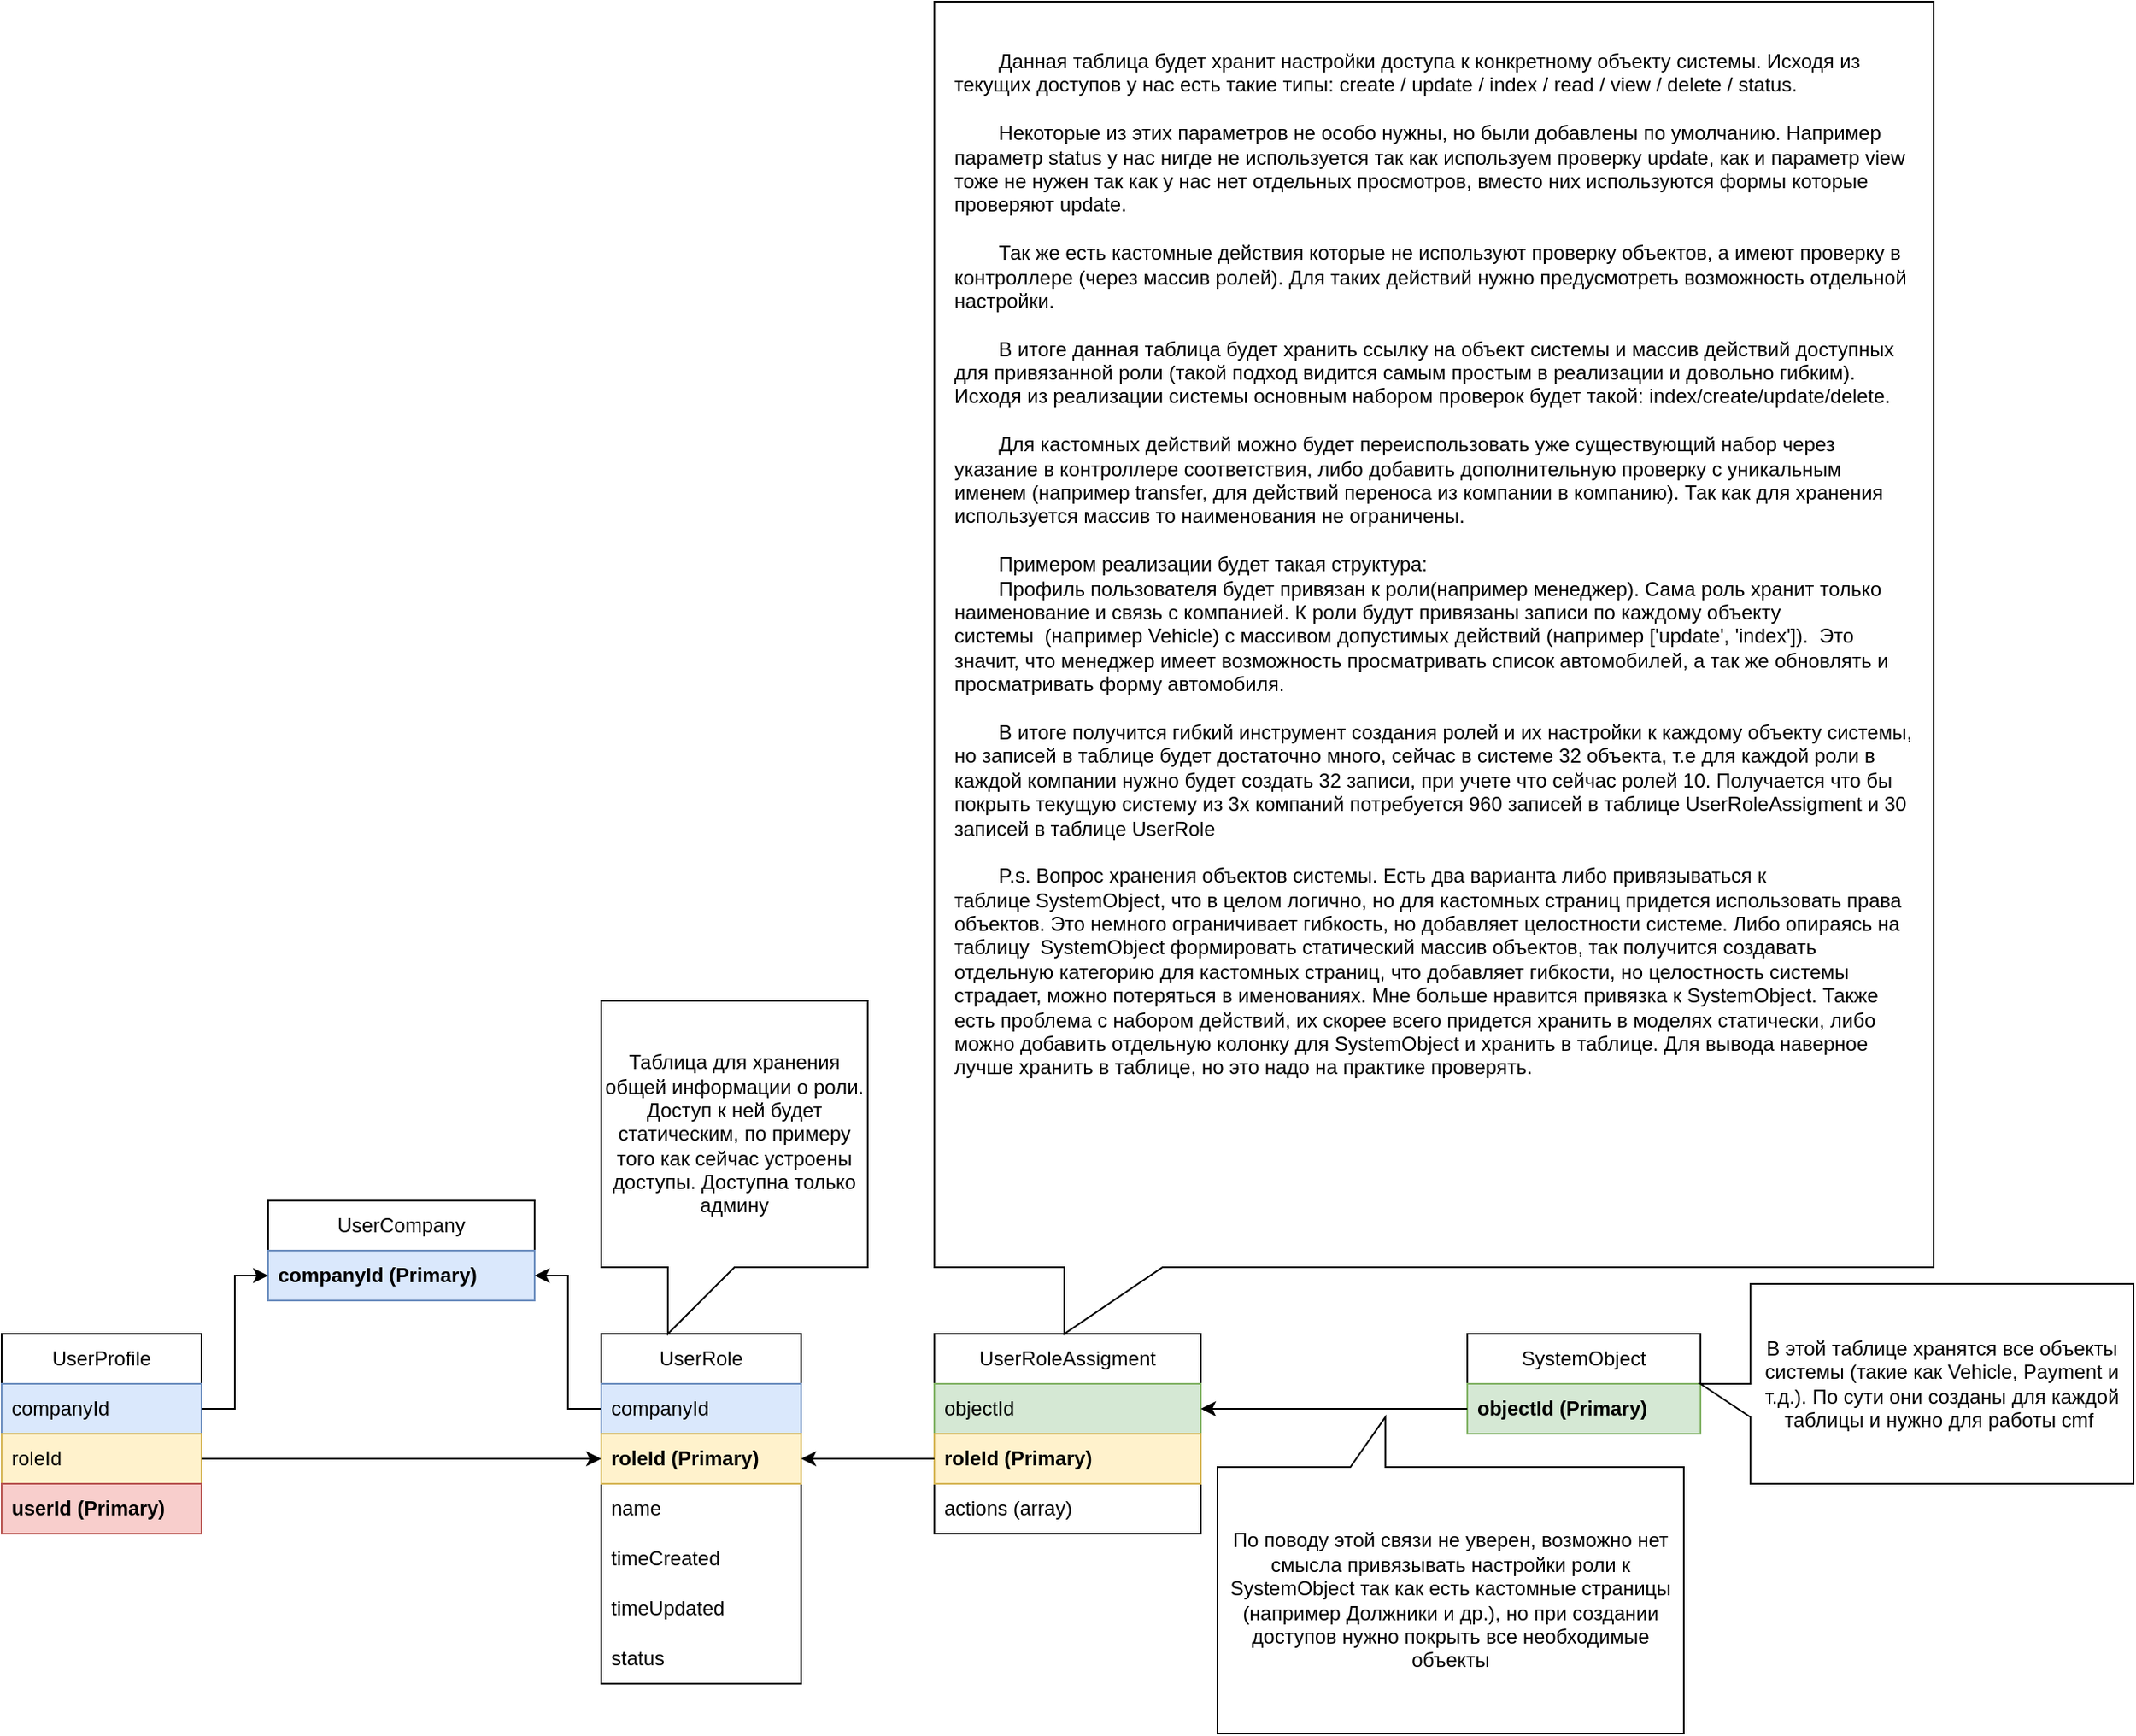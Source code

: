 <mxfile version="24.6.4" type="github">
  <diagram name="Страница — 1" id="w9OistWn-1czqhOBbfpn">
    <mxGraphModel dx="989" dy="1714" grid="1" gridSize="10" guides="1" tooltips="1" connect="1" arrows="1" fold="1" page="1" pageScale="1" pageWidth="827" pageHeight="1169" math="0" shadow="0">
      <root>
        <mxCell id="0" />
        <mxCell id="1" parent="0" />
        <mxCell id="OwBmFIWD_9kXV2jtk9FC-18" value="UserCompany" style="swimlane;fontStyle=0;childLayout=stackLayout;horizontal=1;startSize=30;horizontalStack=0;resizeParent=1;resizeParentMax=0;resizeLast=0;collapsible=1;marginBottom=0;whiteSpace=wrap;html=1;" vertex="1" parent="1">
          <mxGeometry x="200" y="40" width="160" height="60" as="geometry" />
        </mxCell>
        <mxCell id="OwBmFIWD_9kXV2jtk9FC-19" value="companyId (Primary)" style="text;strokeColor=#6c8ebf;fillColor=#dae8fc;align=left;verticalAlign=middle;spacingLeft=4;spacingRight=4;overflow=hidden;points=[[0,0.5],[1,0.5]];portConstraint=eastwest;rotatable=0;whiteSpace=wrap;html=1;fontStyle=1" vertex="1" parent="OwBmFIWD_9kXV2jtk9FC-18">
          <mxGeometry y="30" width="160" height="30" as="geometry" />
        </mxCell>
        <mxCell id="OwBmFIWD_9kXV2jtk9FC-22" value="UserProfile" style="swimlane;fontStyle=0;childLayout=stackLayout;horizontal=1;startSize=30;horizontalStack=0;resizeParent=1;resizeParentMax=0;resizeLast=0;collapsible=1;marginBottom=0;whiteSpace=wrap;html=1;" vertex="1" parent="1">
          <mxGeometry x="40" y="120" width="120" height="120" as="geometry" />
        </mxCell>
        <mxCell id="OwBmFIWD_9kXV2jtk9FC-24" value="companyId" style="text;strokeColor=#6c8ebf;fillColor=#dae8fc;align=left;verticalAlign=middle;spacingLeft=4;spacingRight=4;overflow=hidden;points=[[0,0.5],[1,0.5]];portConstraint=eastwest;rotatable=0;whiteSpace=wrap;html=1;" vertex="1" parent="OwBmFIWD_9kXV2jtk9FC-22">
          <mxGeometry y="30" width="120" height="30" as="geometry" />
        </mxCell>
        <mxCell id="OwBmFIWD_9kXV2jtk9FC-25" value="roleId" style="text;strokeColor=#d6b656;fillColor=#fff2cc;align=left;verticalAlign=middle;spacingLeft=4;spacingRight=4;overflow=hidden;points=[[0,0.5],[1,0.5]];portConstraint=eastwest;rotatable=0;whiteSpace=wrap;html=1;" vertex="1" parent="OwBmFIWD_9kXV2jtk9FC-22">
          <mxGeometry y="60" width="120" height="30" as="geometry" />
        </mxCell>
        <mxCell id="OwBmFIWD_9kXV2jtk9FC-23" value="userId (Primary)" style="text;strokeColor=#b85450;fillColor=#f8cecc;align=left;verticalAlign=middle;spacingLeft=4;spacingRight=4;overflow=hidden;points=[[0,0.5],[1,0.5]];portConstraint=eastwest;rotatable=0;whiteSpace=wrap;html=1;fontStyle=1" vertex="1" parent="OwBmFIWD_9kXV2jtk9FC-22">
          <mxGeometry y="90" width="120" height="30" as="geometry" />
        </mxCell>
        <mxCell id="OwBmFIWD_9kXV2jtk9FC-26" value="UserRole" style="swimlane;fontStyle=0;childLayout=stackLayout;horizontal=1;startSize=30;horizontalStack=0;resizeParent=1;resizeParentMax=0;resizeLast=0;collapsible=1;marginBottom=0;whiteSpace=wrap;html=1;" vertex="1" parent="1">
          <mxGeometry x="400" y="120" width="120" height="210" as="geometry" />
        </mxCell>
        <mxCell id="OwBmFIWD_9kXV2jtk9FC-28" value="companyId" style="text;strokeColor=#6c8ebf;fillColor=#dae8fc;align=left;verticalAlign=middle;spacingLeft=4;spacingRight=4;overflow=hidden;points=[[0,0.5],[1,0.5]];portConstraint=eastwest;rotatable=0;whiteSpace=wrap;html=1;" vertex="1" parent="OwBmFIWD_9kXV2jtk9FC-26">
          <mxGeometry y="30" width="120" height="30" as="geometry" />
        </mxCell>
        <mxCell id="OwBmFIWD_9kXV2jtk9FC-27" value="roleId (Primary)" style="text;align=left;verticalAlign=middle;spacingLeft=4;spacingRight=4;overflow=hidden;points=[[0,0.5],[1,0.5]];portConstraint=eastwest;rotatable=0;whiteSpace=wrap;html=1;fontStyle=1;fillColor=#fff2cc;strokeColor=#d6b656;" vertex="1" parent="OwBmFIWD_9kXV2jtk9FC-26">
          <mxGeometry y="60" width="120" height="30" as="geometry" />
        </mxCell>
        <mxCell id="OwBmFIWD_9kXV2jtk9FC-39" value="name" style="text;align=left;verticalAlign=middle;spacingLeft=4;spacingRight=4;overflow=hidden;points=[[0,0.5],[1,0.5]];portConstraint=eastwest;rotatable=0;whiteSpace=wrap;html=1;fontStyle=0;" vertex="1" parent="OwBmFIWD_9kXV2jtk9FC-26">
          <mxGeometry y="90" width="120" height="30" as="geometry" />
        </mxCell>
        <mxCell id="OwBmFIWD_9kXV2jtk9FC-40" value="timeCreated" style="text;align=left;verticalAlign=middle;spacingLeft=4;spacingRight=4;overflow=hidden;points=[[0,0.5],[1,0.5]];portConstraint=eastwest;rotatable=0;whiteSpace=wrap;html=1;fontStyle=0;" vertex="1" parent="OwBmFIWD_9kXV2jtk9FC-26">
          <mxGeometry y="120" width="120" height="30" as="geometry" />
        </mxCell>
        <mxCell id="OwBmFIWD_9kXV2jtk9FC-42" value="timeUpdated" style="text;align=left;verticalAlign=middle;spacingLeft=4;spacingRight=4;overflow=hidden;points=[[0,0.5],[1,0.5]];portConstraint=eastwest;rotatable=0;whiteSpace=wrap;html=1;fontStyle=0;" vertex="1" parent="OwBmFIWD_9kXV2jtk9FC-26">
          <mxGeometry y="150" width="120" height="30" as="geometry" />
        </mxCell>
        <mxCell id="OwBmFIWD_9kXV2jtk9FC-41" value="status" style="text;align=left;verticalAlign=middle;spacingLeft=4;spacingRight=4;overflow=hidden;points=[[0,0.5],[1,0.5]];portConstraint=eastwest;rotatable=0;whiteSpace=wrap;html=1;fontStyle=0;" vertex="1" parent="OwBmFIWD_9kXV2jtk9FC-26">
          <mxGeometry y="180" width="120" height="30" as="geometry" />
        </mxCell>
        <mxCell id="OwBmFIWD_9kXV2jtk9FC-35" style="edgeStyle=orthogonalEdgeStyle;rounded=0;orthogonalLoop=1;jettySize=auto;html=1;" edge="1" parent="1" source="OwBmFIWD_9kXV2jtk9FC-24" target="OwBmFIWD_9kXV2jtk9FC-19">
          <mxGeometry relative="1" as="geometry" />
        </mxCell>
        <mxCell id="OwBmFIWD_9kXV2jtk9FC-36" style="edgeStyle=orthogonalEdgeStyle;rounded=0;orthogonalLoop=1;jettySize=auto;html=1;entryX=1;entryY=0.5;entryDx=0;entryDy=0;" edge="1" parent="1" source="OwBmFIWD_9kXV2jtk9FC-28" target="OwBmFIWD_9kXV2jtk9FC-19">
          <mxGeometry relative="1" as="geometry" />
        </mxCell>
        <mxCell id="OwBmFIWD_9kXV2jtk9FC-38" style="edgeStyle=orthogonalEdgeStyle;rounded=0;orthogonalLoop=1;jettySize=auto;html=1;" edge="1" parent="1" source="OwBmFIWD_9kXV2jtk9FC-25" target="OwBmFIWD_9kXV2jtk9FC-27">
          <mxGeometry relative="1" as="geometry" />
        </mxCell>
        <mxCell id="OwBmFIWD_9kXV2jtk9FC-44" value="UserRoleAssigment" style="swimlane;fontStyle=0;childLayout=stackLayout;horizontal=1;startSize=30;horizontalStack=0;resizeParent=1;resizeParentMax=0;resizeLast=0;collapsible=1;marginBottom=0;whiteSpace=wrap;html=1;" vertex="1" parent="1">
          <mxGeometry x="600" y="120" width="160" height="120" as="geometry" />
        </mxCell>
        <mxCell id="OwBmFIWD_9kXV2jtk9FC-46" value="objectId" style="text;strokeColor=#82b366;fillColor=#d5e8d4;align=left;verticalAlign=middle;spacingLeft=4;spacingRight=4;overflow=hidden;points=[[0,0.5],[1,0.5]];portConstraint=eastwest;rotatable=0;whiteSpace=wrap;html=1;" vertex="1" parent="OwBmFIWD_9kXV2jtk9FC-44">
          <mxGeometry y="30" width="160" height="30" as="geometry" />
        </mxCell>
        <mxCell id="OwBmFIWD_9kXV2jtk9FC-45" value="roleId (Primary)" style="text;strokeColor=#d6b656;fillColor=#fff2cc;align=left;verticalAlign=middle;spacingLeft=4;spacingRight=4;overflow=hidden;points=[[0,0.5],[1,0.5]];portConstraint=eastwest;rotatable=0;whiteSpace=wrap;html=1;fontStyle=1" vertex="1" parent="OwBmFIWD_9kXV2jtk9FC-44">
          <mxGeometry y="60" width="160" height="30" as="geometry" />
        </mxCell>
        <mxCell id="OwBmFIWD_9kXV2jtk9FC-47" value="actions (array)" style="text;strokeColor=none;fillColor=none;align=left;verticalAlign=middle;spacingLeft=4;spacingRight=4;overflow=hidden;points=[[0,0.5],[1,0.5]];portConstraint=eastwest;rotatable=0;whiteSpace=wrap;html=1;" vertex="1" parent="OwBmFIWD_9kXV2jtk9FC-44">
          <mxGeometry y="90" width="160" height="30" as="geometry" />
        </mxCell>
        <mxCell id="OwBmFIWD_9kXV2jtk9FC-52" style="edgeStyle=orthogonalEdgeStyle;rounded=0;orthogonalLoop=1;jettySize=auto;html=1;entryX=1;entryY=0.5;entryDx=0;entryDy=0;" edge="1" parent="1" source="OwBmFIWD_9kXV2jtk9FC-45" target="OwBmFIWD_9kXV2jtk9FC-27">
          <mxGeometry relative="1" as="geometry" />
        </mxCell>
        <mxCell id="OwBmFIWD_9kXV2jtk9FC-53" value="SystemObject" style="swimlane;fontStyle=0;childLayout=stackLayout;horizontal=1;startSize=30;horizontalStack=0;resizeParent=1;resizeParentMax=0;resizeLast=0;collapsible=1;marginBottom=0;whiteSpace=wrap;html=1;" vertex="1" parent="1">
          <mxGeometry x="920" y="120" width="140" height="60" as="geometry" />
        </mxCell>
        <mxCell id="OwBmFIWD_9kXV2jtk9FC-54" value="objectId (Primary)" style="text;strokeColor=#82b366;fillColor=#d5e8d4;align=left;verticalAlign=middle;spacingLeft=4;spacingRight=4;overflow=hidden;points=[[0,0.5],[1,0.5]];portConstraint=eastwest;rotatable=0;whiteSpace=wrap;html=1;fontStyle=1" vertex="1" parent="OwBmFIWD_9kXV2jtk9FC-53">
          <mxGeometry y="30" width="140" height="30" as="geometry" />
        </mxCell>
        <mxCell id="OwBmFIWD_9kXV2jtk9FC-57" style="edgeStyle=orthogonalEdgeStyle;rounded=0;orthogonalLoop=1;jettySize=auto;html=1;entryX=1;entryY=0.5;entryDx=0;entryDy=0;" edge="1" parent="1" source="OwBmFIWD_9kXV2jtk9FC-54" target="OwBmFIWD_9kXV2jtk9FC-46">
          <mxGeometry relative="1" as="geometry" />
        </mxCell>
        <mxCell id="OwBmFIWD_9kXV2jtk9FC-58" value="По поводу этой связи не уверен, возможно нет смысла привязывать настройки роли к SystemObject так как есть кастомные страницы (например Должники и др.), но при создании доступов нужно покрыть все необходимые объекты" style="shape=callout;whiteSpace=wrap;html=1;perimeter=calloutPerimeter;direction=west;base=21;size=30;position=0.64;position2=0.64;" vertex="1" parent="1">
          <mxGeometry x="770" y="170" width="280" height="190" as="geometry" />
        </mxCell>
        <mxCell id="OwBmFIWD_9kXV2jtk9FC-60" value="В этой таблице хранятся все объекты системы (такие как Vehicle, Payment и т.д.). По сути они созданы для каждой таблицы и нужно для работы cmf&amp;nbsp;" style="shape=callout;whiteSpace=wrap;html=1;perimeter=calloutPerimeter;direction=south;" vertex="1" parent="1">
          <mxGeometry x="1060" y="90" width="260" height="120" as="geometry" />
        </mxCell>
        <mxCell id="OwBmFIWD_9kXV2jtk9FC-61" value="Таблица для хранения общей информации о роли.&lt;br&gt;Доступ к ней будет статическим, по примеру того как сейчас устроены доступы. Доступна только админу" style="shape=callout;whiteSpace=wrap;html=1;perimeter=calloutPerimeter;size=40;position=0.25;position2=0.25;base=40;" vertex="1" parent="1">
          <mxGeometry x="400" y="-80" width="160" height="200" as="geometry" />
        </mxCell>
        <mxCell id="OwBmFIWD_9kXV2jtk9FC-62" value="&lt;span style=&quot;white-space: pre;&quot;&gt;&#x9;&lt;/span&gt;Данная таблица будет хранит настройки доступа к конкретному объекту системы. Исходя из текущих доступов у нас есть такие типы: create / update / index / read / view / delete / status.&amp;nbsp;&lt;div&gt;&lt;span style=&quot;white-space: pre;&quot;&gt;&#x9;&lt;/span&gt;&lt;/div&gt;&lt;div&gt;&lt;span style=&quot;white-space: pre;&quot;&gt;&#x9;&lt;/span&gt;Некоторые из этих параметров не особо нужны, но были добавлены по умолчанию. Например параметр status у нас нигде не используется так как используем проверку update, как и параметр view тоже не нужен так как у нас нет отдельных просмотров, вместо них используются формы которые проверяют update.&lt;/div&gt;&lt;div&gt;&lt;span style=&quot;white-space: pre;&quot;&gt;&#x9;&lt;/span&gt;&lt;br&gt;&lt;/div&gt;&lt;div&gt;&lt;span style=&quot;white-space: pre;&quot;&gt;&#x9;&lt;/span&gt;Так же есть кастомные действия которые не используют проверку объектов, а имеют проверку в контроллере (через массив ролей). Для таких действий нужно предусмотреть возможность отдельной настройки.&lt;br&gt;&lt;br&gt;&lt;/div&gt;&lt;div&gt;&lt;span style=&quot;white-space: pre;&quot;&gt;&#x9;&lt;/span&gt;В итоге данная таблица будет хранить ссылку на объект системы и массив действий доступных для привязанной роли (такой подход видится самым простым в реализации и довольно гибким). Исходя из реализации системы основным набором проверок будет такой: index/create/update/delete.&lt;br&gt;&lt;br&gt;&lt;/div&gt;&lt;div&gt;&lt;span style=&quot;white-space: pre;&quot;&gt;&#x9;&lt;/span&gt;Для кастомных действий можно будет переиспользовать уже существующий набор через указание в контроллере соответствия, либо добавить дополнительную проверку с уникальным именем (например transfer, для действий переноса из компании в компанию). Так как для хранения используется массив то наименования не ограничены.&lt;br&gt;&lt;br&gt;&lt;/div&gt;&lt;div&gt;&lt;span style=&quot;white-space: pre;&quot;&gt;&#x9;&lt;/span&gt;Примером реализации будет такая структура:&lt;br&gt;&lt;span style=&quot;white-space: pre;&quot;&gt;&#x9;&lt;/span&gt;Профиль пользователя будет привязан к роли(например менеджер). Сама роль хранит только наименование и связь с компанией. К роли будут привязаны записи по каждому объекту системы&amp;nbsp;&lt;span style=&quot;background-color: initial;&quot;&gt;&amp;nbsp;&lt;/span&gt;&lt;span style=&quot;background-color: initial;&quot;&gt;(например Vehicle)&lt;/span&gt;&lt;span style=&quot;background-color: initial;&quot;&gt;&amp;nbsp;с массивом допустимых действий (&lt;/span&gt;&lt;span style=&quot;background-color: initial; text-align: center;&quot;&gt;например [&#39;update&#39;, &#39;index&#39;]&lt;/span&gt;&lt;span style=&quot;background-color: initial;&quot;&gt;).&amp;nbsp; Это значит, что менеджер имеет возможность просматривать список автомобилей, а так же обновлять и просматривать форму автомобиля.&lt;/span&gt;&lt;/div&gt;&lt;div&gt;&lt;span style=&quot;background-color: initial;&quot;&gt;&lt;br&gt;&lt;/span&gt;&lt;/div&gt;&lt;div&gt;&lt;span style=&quot;background-color: initial;&quot;&gt;&lt;span style=&quot;white-space: pre;&quot;&gt;&#x9;&lt;/span&gt;В итоге получится гибкий инструмент создания ролей и их настройки к каждому объекту системы, но записей в таблице будет достаточно много, сейчас в системе 32 объекта, т.е для каждой роли в каждой компании нужно будет создать 32 записи, при учете что сейчас ролей 10. Получается что бы покрыть текущую систему из 3х компаний потребуется 960 записей в таблице&amp;nbsp;&lt;/span&gt;&lt;span style=&quot;text-align: center; background-color: initial;&quot;&gt;UserRoleAssigment и 30 записей в таблице&amp;nbsp;&lt;/span&gt;&lt;span style=&quot;text-align: center; background-color: initial;&quot;&gt;UserRole&lt;/span&gt;&lt;span style=&quot;background-color: initial;&quot;&gt;&lt;br&gt;&lt;/span&gt;&lt;/div&gt;&lt;div&gt;&lt;br&gt;&lt;/div&gt;&lt;div&gt;&lt;span style=&quot;white-space: pre;&quot;&gt;&#x9;&lt;/span&gt;P.s. Вопрос хранения объектов системы. Есть два варианта либо привязываться к таблице&amp;nbsp;&lt;span style=&quot;text-align: center; background-color: initial;&quot;&gt;SystemObject, что в целом логично, но для кастомных страниц придется использовать права объектов. Это немного ограничивает гибкость, но добавляет целостности системе. Либо опираясь на таблицу&amp;nbsp;&amp;nbsp;&lt;/span&gt;&lt;span style=&quot;text-align: center; background-color: initial;&quot;&gt;SystemObject формировать статический массив объектов, так получится создавать отдельную категорию для кастомных страниц, что добавляет гибкости, но целостность системы страдает, можно потеряться в именованиях. Мне больше нравится привязка к&amp;nbsp;&lt;/span&gt;&lt;span style=&quot;text-align: center; background-color: initial;&quot;&gt;SystemObject. Также есть проблема с набором действий, их скорее всего придется хранить в моделях статически, либо можно добавить отдельную колонку для&amp;nbsp;&lt;/span&gt;&lt;span style=&quot;text-align: center; background-color: initial;&quot;&gt;SystemObject и хранить в таблице. Для вывода наверное лучше хранить в таблице, но это надо на практике проверять.&lt;/span&gt;&lt;br&gt;&lt;/div&gt;" style="shape=callout;whiteSpace=wrap;html=1;perimeter=calloutPerimeter;direction=east;size=40;position=0.13;position2=0.13;base=59;align=left;spacingTop=12;spacing=12;spacingLeft=0;verticalAlign=top;" vertex="1" parent="1">
          <mxGeometry x="600" y="-680" width="600" height="800" as="geometry" />
        </mxCell>
      </root>
    </mxGraphModel>
  </diagram>
</mxfile>
